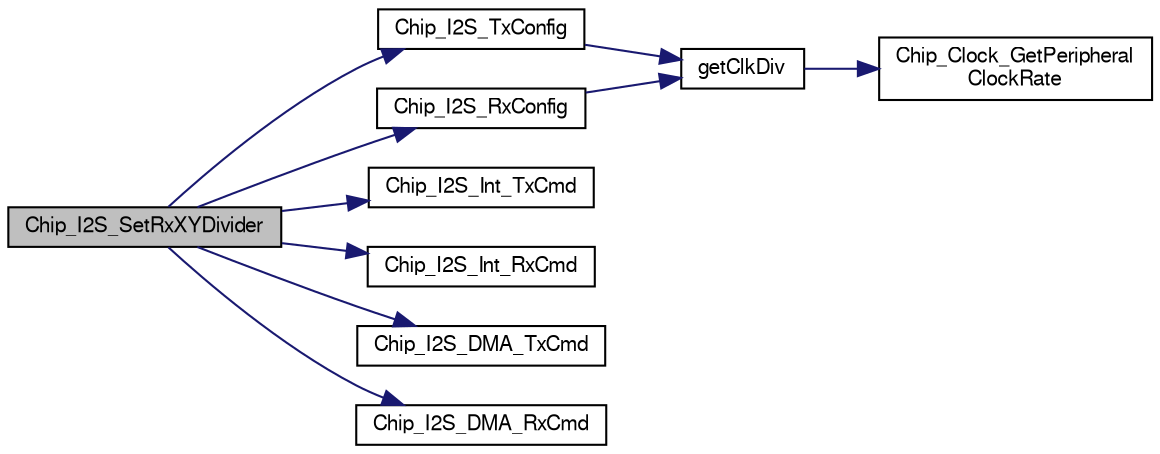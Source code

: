 digraph "Chip_I2S_SetRxXYDivider"
{
  edge [fontname="FreeSans",fontsize="10",labelfontname="FreeSans",labelfontsize="10"];
  node [fontname="FreeSans",fontsize="10",shape=record];
  rankdir="LR";
  Node1 [label="Chip_I2S_SetRxXYDivider",height=0.2,width=0.4,color="black", fillcolor="grey75", style="filled", fontcolor="black"];
  Node1 -> Node2 [color="midnightblue",fontsize="10",style="solid"];
  Node2 [label="Chip_I2S_TxConfig",height=0.2,width=0.4,color="black", fillcolor="white", style="filled",URL="$group__I2S__17XX__40XX.html#ga09acfe336e9aee86f1d029146937326a",tooltip="Configure I2S for Audio Format input. "];
  Node2 -> Node3 [color="midnightblue",fontsize="10",style="solid"];
  Node3 [label="getClkDiv",height=0.2,width=0.4,color="black", fillcolor="white", style="filled",URL="$i2s__17xx__40xx_8c.html#a820d48d5d5cedc548319581e2c009352"];
  Node3 -> Node4 [color="midnightblue",fontsize="10",style="solid"];
  Node4 [label="Chip_Clock_GetPeripheral\lClockRate",height=0.2,width=0.4,color="black", fillcolor="white", style="filled",URL="$group__CLOCK__17XX__40XX.html#ga9c2bc86c857119426aa6a724c12a6f42",tooltip="Returns clock rate for a peripheral (from peripheral clock) "];
  Node1 -> Node5 [color="midnightblue",fontsize="10",style="solid"];
  Node5 [label="Chip_I2S_RxConfig",height=0.2,width=0.4,color="black", fillcolor="white", style="filled",URL="$group__I2S__17XX__40XX.html#gab443fc12cad5f6cfb13dc5ab19a003ae",tooltip="Configure I2S for Audio Format input. "];
  Node5 -> Node3 [color="midnightblue",fontsize="10",style="solid"];
  Node1 -> Node6 [color="midnightblue",fontsize="10",style="solid"];
  Node6 [label="Chip_I2S_Int_TxCmd",height=0.2,width=0.4,color="black", fillcolor="white", style="filled",URL="$group__I2S__17XX__40XX.html#gaf5ea5a92372f64937b2a967f8aa284f3",tooltip="Enable/Disable Interrupt with a specific FIFO depth. "];
  Node1 -> Node7 [color="midnightblue",fontsize="10",style="solid"];
  Node7 [label="Chip_I2S_Int_RxCmd",height=0.2,width=0.4,color="black", fillcolor="white", style="filled",URL="$group__I2S__17XX__40XX.html#ga36b0f5c62d5c703c1374bdcc0d84d07f",tooltip="Enable/Disable Interrupt with a specific FIFO depth. "];
  Node1 -> Node8 [color="midnightblue",fontsize="10",style="solid"];
  Node8 [label="Chip_I2S_DMA_TxCmd",height=0.2,width=0.4,color="black", fillcolor="white", style="filled",URL="$group__I2S__17XX__40XX.html#gac08890ba38fd8e5df3a3a603e7a4fa42",tooltip="Enable/Disable DMA with a specific FIFO depth. "];
  Node1 -> Node9 [color="midnightblue",fontsize="10",style="solid"];
  Node9 [label="Chip_I2S_DMA_RxCmd",height=0.2,width=0.4,color="black", fillcolor="white", style="filled",URL="$group__I2S__17XX__40XX.html#ga9c7067a9ee62d240aa6cd9426deefb13",tooltip="Enable/Disable DMA with a specific FIFO depth. "];
}
